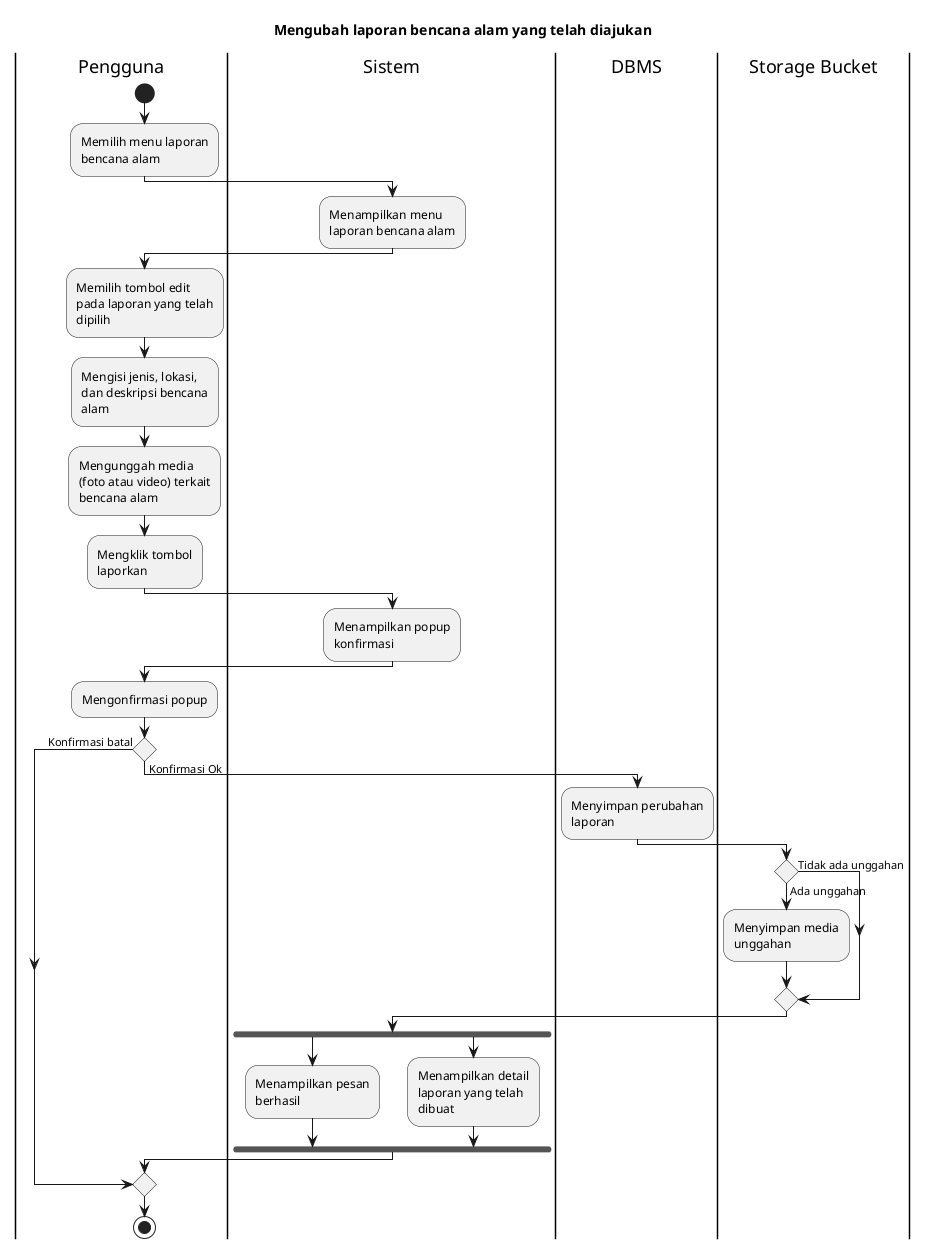 @startuml UC-MAP-018 - Mengubah laporan bencana alam yang telah diajukan
skinparam wrapWidth 140

title Mengubah laporan bencana alam yang telah diajukan

|Pengguna|
start
:Memilih menu laporan bencana alam;

|Sistem|
:Menampilkan menu laporan bencana alam;

|Pengguna|
:Memilih tombol edit pada laporan yang telah dipilih;
:Mengisi jenis, lokasi, dan deskripsi bencana alam;
:Mengunggah media (foto atau video) terkait bencana alam;
:Mengklik tombol laporkan;

|Sistem|
:Menampilkan popup konfirmasi;

|Pengguna|
:Mengonfirmasi popup;

if () then (Konfirmasi batal)
else (Konfirmasi Ok)
  |DBMS|
  :Menyimpan perubahan laporan;

  |Storage Bucket|
  if () then (Tidak ada unggahan)
  else (Ada unggahan)
    :Menyimpan media unggahan;
  endif

  |Sistem|
  fork
    :Menampilkan pesan berhasil;
  fork again
    :Menampilkan detail laporan yang telah dibuat;
  endfork
endif

|Pengguna|
stop

@enduml